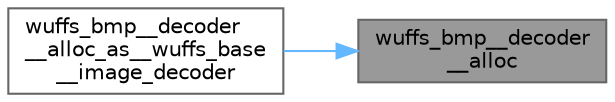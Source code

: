 digraph "wuffs_bmp__decoder__alloc"
{
 // LATEX_PDF_SIZE
  bgcolor="transparent";
  edge [fontname=Helvetica,fontsize=10,labelfontname=Helvetica,labelfontsize=10];
  node [fontname=Helvetica,fontsize=10,shape=box,height=0.2,width=0.4];
  rankdir="RL";
  Node1 [id="Node000001",label="wuffs_bmp__decoder\l__alloc",height=0.2,width=0.4,color="gray40", fillcolor="grey60", style="filled", fontcolor="black",tooltip=" "];
  Node1 -> Node2 [id="edge2_Node000001_Node000002",dir="back",color="steelblue1",style="solid",tooltip=" "];
  Node2 [id="Node000002",label="wuffs_bmp__decoder\l__alloc_as__wuffs_base\l__image_decoder",height=0.2,width=0.4,color="grey40", fillcolor="white", style="filled",URL="$wuffs-v0_83_8c.html#ab7814516a7634d7a6d092ff6213d5662",tooltip=" "];
}
